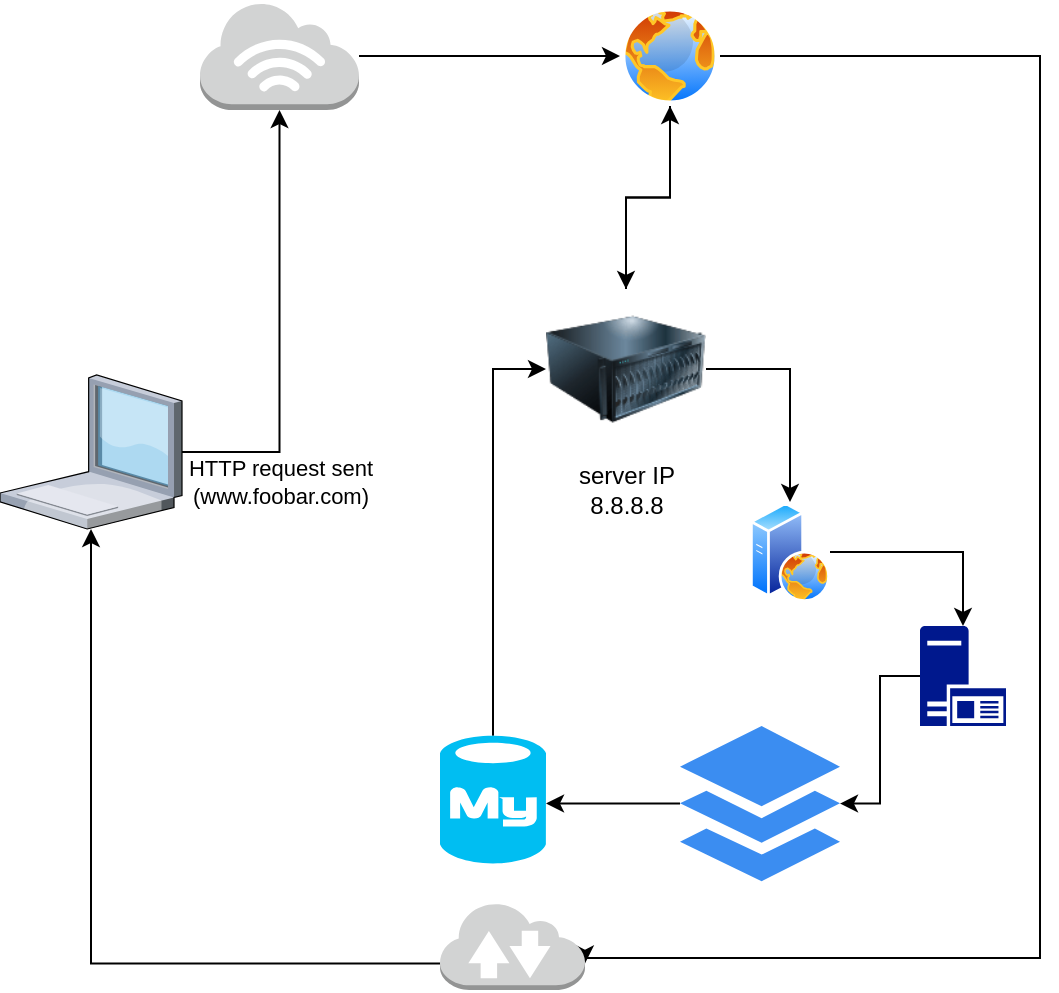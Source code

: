 <mxfile version="23.1.1" type="github">
  <diagram name="Page-1" id="UytFIJBBEG694bEX4Fh9">
    <mxGraphModel dx="1112" dy="485" grid="1" gridSize="10" guides="1" tooltips="1" connect="1" arrows="1" fold="1" page="1" pageScale="1" pageWidth="850" pageHeight="1100" math="0" shadow="0">
      <root>
        <mxCell id="0" />
        <mxCell id="1" parent="0" />
        <mxCell id="eUEfTirzM8Af57HB3OFG-2" value="" style="edgeStyle=orthogonalEdgeStyle;rounded=0;orthogonalLoop=1;jettySize=auto;html=1;" parent="1" source="pSNilD8N5I2ruYLXZMeT-3" target="pSNilD8N5I2ruYLXZMeT-5" edge="1">
          <mxGeometry relative="1" as="geometry" />
        </mxCell>
        <mxCell id="eUEfTirzM8Af57HB3OFG-22" style="edgeStyle=orthogonalEdgeStyle;rounded=0;orthogonalLoop=1;jettySize=auto;html=1;entryX=0.5;entryY=1;entryDx=0;entryDy=0;" parent="1" source="pSNilD8N5I2ruYLXZMeT-3" target="eUEfTirzM8Af57HB3OFG-11" edge="1">
          <mxGeometry relative="1" as="geometry" />
        </mxCell>
        <mxCell id="pSNilD8N5I2ruYLXZMeT-3" value="" style="image;html=1;image=img/lib/clip_art/computers/Server_128x128.png" parent="1" vertex="1">
          <mxGeometry x="283" y="353.5" width="80" height="80" as="geometry" />
        </mxCell>
        <mxCell id="eUEfTirzM8Af57HB3OFG-4" value="" style="edgeStyle=orthogonalEdgeStyle;rounded=0;orthogonalLoop=1;jettySize=auto;html=1;" parent="1" source="pSNilD8N5I2ruYLXZMeT-5" target="eUEfTirzM8Af57HB3OFG-3" edge="1">
          <mxGeometry relative="1" as="geometry" />
        </mxCell>
        <mxCell id="pSNilD8N5I2ruYLXZMeT-5" value="" style="image;aspect=fixed;perimeter=ellipsePerimeter;html=1;align=center;shadow=0;dashed=0;spacingTop=3;image=img/lib/active_directory/web_server.svg;" parent="1" vertex="1">
          <mxGeometry x="385" y="460" width="40" height="50" as="geometry" />
        </mxCell>
        <mxCell id="eUEfTirzM8Af57HB3OFG-23" style="edgeStyle=orthogonalEdgeStyle;rounded=0;orthogonalLoop=1;jettySize=auto;html=1;entryX=0;entryY=0.5;entryDx=0;entryDy=0;" parent="1" source="pSNilD8N5I2ruYLXZMeT-7" target="pSNilD8N5I2ruYLXZMeT-3" edge="1">
          <mxGeometry relative="1" as="geometry" />
        </mxCell>
        <mxCell id="pSNilD8N5I2ruYLXZMeT-7" value="" style="verticalLabelPosition=bottom;html=1;verticalAlign=top;align=center;strokeColor=none;fillColor=#00BEF2;shape=mxgraph.azure.mysql_database;" parent="1" vertex="1">
          <mxGeometry x="230" y="576.9" width="53" height="63.8" as="geometry" />
        </mxCell>
        <mxCell id="eUEfTirzM8Af57HB3OFG-14" style="edgeStyle=orthogonalEdgeStyle;rounded=0;orthogonalLoop=1;jettySize=auto;html=1;" parent="1" source="8-D-bgn7aszmPkUvuUCa-1" target="eUEfTirzM8Af57HB3OFG-12" edge="1">
          <mxGeometry relative="1" as="geometry" />
        </mxCell>
        <mxCell id="RRu_-yRwgG_cUGZBWE6i-1" value="HTTP request sent&lt;br&gt;(www.foobar.com)" style="edgeLabel;html=1;align=center;verticalAlign=middle;resizable=0;points=[];" vertex="1" connectable="0" parent="eUEfTirzM8Af57HB3OFG-14">
          <mxGeometry x="-0.891" y="-1" relative="1" as="geometry">
            <mxPoint x="37" y="14" as="offset" />
          </mxGeometry>
        </mxCell>
        <mxCell id="8-D-bgn7aszmPkUvuUCa-1" value="" style="verticalLabelPosition=bottom;sketch=0;aspect=fixed;html=1;verticalAlign=top;strokeColor=none;align=center;outlineConnect=0;shape=mxgraph.citrix.laptop_1;fontSize=16;" parent="1" vertex="1">
          <mxGeometry x="10" y="396.5" width="91" height="77" as="geometry" />
        </mxCell>
        <mxCell id="eUEfTirzM8Af57HB3OFG-7" value="" style="edgeStyle=orthogonalEdgeStyle;rounded=0;orthogonalLoop=1;jettySize=auto;html=1;" parent="1" source="eUEfTirzM8Af57HB3OFG-3" target="eUEfTirzM8Af57HB3OFG-6" edge="1">
          <mxGeometry relative="1" as="geometry" />
        </mxCell>
        <mxCell id="eUEfTirzM8Af57HB3OFG-3" value="" style="sketch=0;aspect=fixed;pointerEvents=1;shadow=0;dashed=0;html=1;strokeColor=none;labelPosition=center;verticalLabelPosition=bottom;verticalAlign=top;align=center;fillColor=#00188D;shape=mxgraph.mscae.enterprise.application_server2" parent="1" vertex="1">
          <mxGeometry x="470" y="522" width="43" height="50" as="geometry" />
        </mxCell>
        <mxCell id="eUEfTirzM8Af57HB3OFG-8" value="" style="edgeStyle=orthogonalEdgeStyle;rounded=0;orthogonalLoop=1;jettySize=auto;html=1;" parent="1" source="eUEfTirzM8Af57HB3OFG-6" edge="1">
          <mxGeometry relative="1" as="geometry">
            <mxPoint x="283.0" y="610.75" as="targetPoint" />
          </mxGeometry>
        </mxCell>
        <mxCell id="eUEfTirzM8Af57HB3OFG-6" value="" style="sketch=0;html=1;aspect=fixed;strokeColor=none;shadow=0;fillColor=#3B8DF1;verticalAlign=top;labelPosition=center;verticalLabelPosition=bottom;shape=mxgraph.gcp2.files" parent="1" vertex="1">
          <mxGeometry x="350" y="572" width="80" height="77.6" as="geometry" />
        </mxCell>
        <mxCell id="eUEfTirzM8Af57HB3OFG-20" value="" style="edgeStyle=orthogonalEdgeStyle;rounded=0;orthogonalLoop=1;jettySize=auto;html=1;" parent="1" source="eUEfTirzM8Af57HB3OFG-11" target="pSNilD8N5I2ruYLXZMeT-3" edge="1">
          <mxGeometry relative="1" as="geometry" />
        </mxCell>
        <mxCell id="eUEfTirzM8Af57HB3OFG-24" style="edgeStyle=orthogonalEdgeStyle;rounded=0;orthogonalLoop=1;jettySize=auto;html=1;entryX=1;entryY=0.7;entryDx=0;entryDy=0;entryPerimeter=0;" parent="1" source="eUEfTirzM8Af57HB3OFG-11" target="eUEfTirzM8Af57HB3OFG-13" edge="1">
          <mxGeometry relative="1" as="geometry">
            <mxPoint x="520" y="510" as="targetPoint" />
            <Array as="points">
              <mxPoint x="530" y="237" />
              <mxPoint x="530" y="688" />
            </Array>
          </mxGeometry>
        </mxCell>
        <mxCell id="eUEfTirzM8Af57HB3OFG-11" value="" style="image;aspect=fixed;perimeter=ellipsePerimeter;html=1;align=center;shadow=0;dashed=0;spacingTop=3;image=img/lib/active_directory/internet_globe.svg;" parent="1" vertex="1">
          <mxGeometry x="320" y="212" width="50" height="50" as="geometry" />
        </mxCell>
        <mxCell id="eUEfTirzM8Af57HB3OFG-17" value="" style="edgeStyle=orthogonalEdgeStyle;rounded=0;orthogonalLoop=1;jettySize=auto;html=1;" parent="1" source="eUEfTirzM8Af57HB3OFG-12" target="eUEfTirzM8Af57HB3OFG-11" edge="1">
          <mxGeometry relative="1" as="geometry" />
        </mxCell>
        <mxCell id="eUEfTirzM8Af57HB3OFG-12" value="" style="outlineConnect=0;dashed=0;verticalLabelPosition=bottom;verticalAlign=top;align=center;html=1;shape=mxgraph.aws3.internet_3;fillColor=#D2D3D3;gradientColor=none;" parent="1" vertex="1">
          <mxGeometry x="110" y="210" width="79.5" height="54" as="geometry" />
        </mxCell>
        <mxCell id="eUEfTirzM8Af57HB3OFG-25" style="edgeStyle=orthogonalEdgeStyle;rounded=0;orthogonalLoop=1;jettySize=auto;html=1;exitX=0;exitY=0.7;exitDx=0;exitDy=0;exitPerimeter=0;" parent="1" source="eUEfTirzM8Af57HB3OFG-13" target="8-D-bgn7aszmPkUvuUCa-1" edge="1">
          <mxGeometry relative="1" as="geometry" />
        </mxCell>
        <mxCell id="eUEfTirzM8Af57HB3OFG-13" value="" style="outlineConnect=0;dashed=0;verticalLabelPosition=bottom;verticalAlign=top;align=center;html=1;shape=mxgraph.aws3.internet_2;fillColor=#D2D3D3;gradientColor=none;" parent="1" vertex="1">
          <mxGeometry x="230" y="660" width="72.5" height="44" as="geometry" />
        </mxCell>
        <mxCell id="eUEfTirzM8Af57HB3OFG-27" style="edgeStyle=orthogonalEdgeStyle;rounded=0;orthogonalLoop=1;jettySize=auto;html=1;exitX=0.5;exitY=1;exitDx=0;exitDy=0;" parent="1" source="pSNilD8N5I2ruYLXZMeT-3" target="pSNilD8N5I2ruYLXZMeT-3" edge="1">
          <mxGeometry relative="1" as="geometry" />
        </mxCell>
        <mxCell id="RRu_-yRwgG_cUGZBWE6i-3" style="edgeStyle=orthogonalEdgeStyle;rounded=0;orthogonalLoop=1;jettySize=auto;html=1;exitX=0.5;exitY=1;exitDx=0;exitDy=0;" edge="1" parent="1">
          <mxGeometry relative="1" as="geometry">
            <mxPoint x="360" y="660" as="sourcePoint" />
            <mxPoint x="360" y="660" as="targetPoint" />
          </mxGeometry>
        </mxCell>
        <mxCell id="RRu_-yRwgG_cUGZBWE6i-4" value="server IP&lt;br&gt;8.8.8.8" style="text;html=1;align=center;verticalAlign=middle;resizable=0;points=[];autosize=1;strokeColor=none;fillColor=none;" vertex="1" parent="1">
          <mxGeometry x="288" y="433.5" width="70" height="40" as="geometry" />
        </mxCell>
      </root>
    </mxGraphModel>
  </diagram>
</mxfile>
